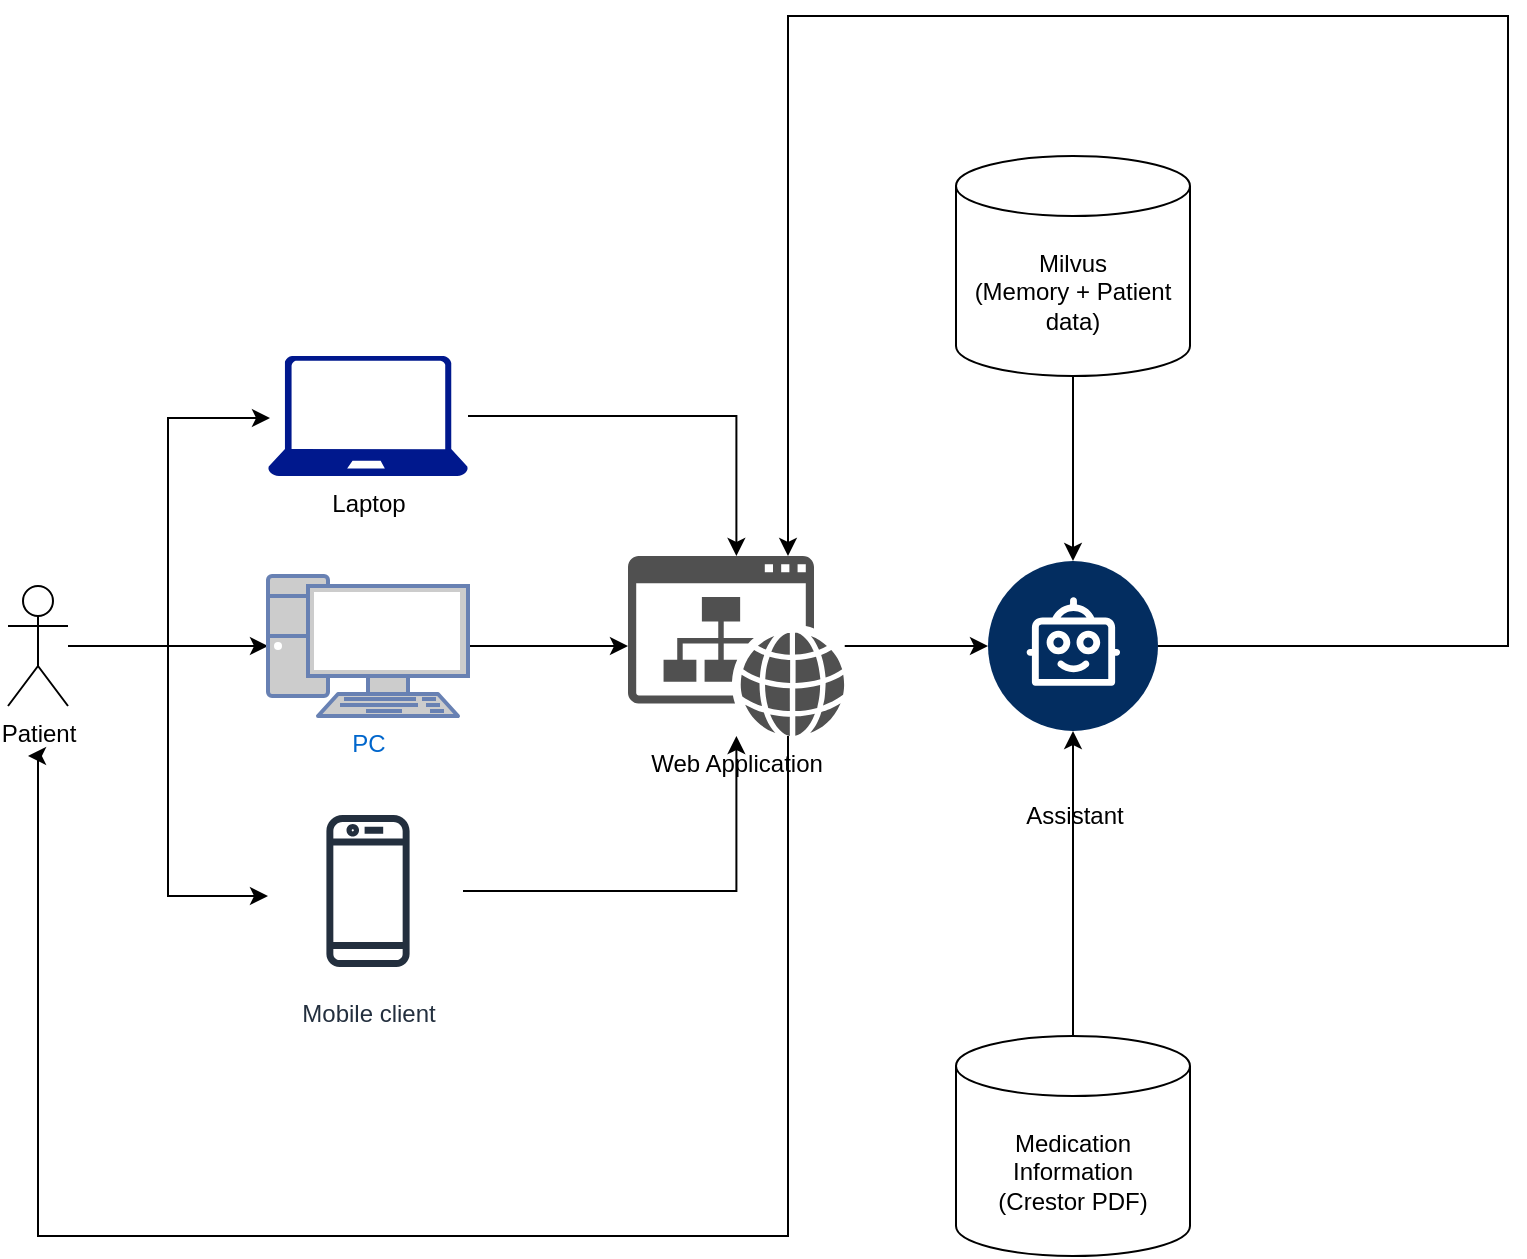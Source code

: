 <mxfile version="26.1.1">
  <diagram name="Page-1" id="NF042wQGYmmsocmXncSa">
    <mxGraphModel dx="882" dy="1199" grid="1" gridSize="10" guides="1" tooltips="1" connect="1" arrows="1" fold="1" page="1" pageScale="1" pageWidth="827" pageHeight="1169" math="0" shadow="0">
      <root>
        <mxCell id="0" />
        <mxCell id="1" parent="0" />
        <mxCell id="-gXGcIF7n_FztcwXrAgC-3" style="edgeStyle=orthogonalEdgeStyle;rounded=0;orthogonalLoop=1;jettySize=auto;html=1;" edge="1" parent="1" source="-gXGcIF7n_FztcwXrAgC-1" target="-gXGcIF7n_FztcwXrAgC-2">
          <mxGeometry relative="1" as="geometry" />
        </mxCell>
        <mxCell id="-gXGcIF7n_FztcwXrAgC-9" style="edgeStyle=orthogonalEdgeStyle;rounded=0;orthogonalLoop=1;jettySize=auto;html=1;" edge="1" parent="1" source="-gXGcIF7n_FztcwXrAgC-1">
          <mxGeometry relative="1" as="geometry">
            <mxPoint x="170" y="570" as="targetPoint" />
            <Array as="points">
              <mxPoint x="120" y="445" />
              <mxPoint x="120" y="570" />
            </Array>
          </mxGeometry>
        </mxCell>
        <mxCell id="-gXGcIF7n_FztcwXrAgC-1" value="Patient" style="shape=umlActor;verticalLabelPosition=bottom;verticalAlign=top;html=1;outlineConnect=0;" vertex="1" parent="1">
          <mxGeometry x="40" y="415" width="30" height="60" as="geometry" />
        </mxCell>
        <mxCell id="-gXGcIF7n_FztcwXrAgC-11" style="edgeStyle=orthogonalEdgeStyle;rounded=0;orthogonalLoop=1;jettySize=auto;html=1;" edge="1" parent="1" source="-gXGcIF7n_FztcwXrAgC-2" target="-gXGcIF7n_FztcwXrAgC-10">
          <mxGeometry relative="1" as="geometry" />
        </mxCell>
        <mxCell id="-gXGcIF7n_FztcwXrAgC-2" value="PC" style="fontColor=#0066CC;verticalAlign=top;verticalLabelPosition=bottom;labelPosition=center;align=center;html=1;outlineConnect=0;fillColor=#CCCCCC;strokeColor=#6881B3;gradientColor=none;gradientDirection=north;strokeWidth=2;shape=mxgraph.networks.pc;" vertex="1" parent="1">
          <mxGeometry x="170" y="410" width="100" height="70" as="geometry" />
        </mxCell>
        <mxCell id="-gXGcIF7n_FztcwXrAgC-12" style="edgeStyle=orthogonalEdgeStyle;rounded=0;orthogonalLoop=1;jettySize=auto;html=1;" edge="1" parent="1" source="-gXGcIF7n_FztcwXrAgC-5" target="-gXGcIF7n_FztcwXrAgC-10">
          <mxGeometry relative="1" as="geometry" />
        </mxCell>
        <mxCell id="-gXGcIF7n_FztcwXrAgC-5" value="Laptop" style="sketch=0;aspect=fixed;pointerEvents=1;shadow=0;dashed=0;html=1;strokeColor=none;labelPosition=center;verticalLabelPosition=bottom;verticalAlign=top;align=center;fillColor=#00188D;shape=mxgraph.azure.laptop" vertex="1" parent="1">
          <mxGeometry x="170" y="300" width="100" height="60" as="geometry" />
        </mxCell>
        <mxCell id="-gXGcIF7n_FztcwXrAgC-6" style="edgeStyle=orthogonalEdgeStyle;rounded=0;orthogonalLoop=1;jettySize=auto;html=1;entryX=0.01;entryY=0.517;entryDx=0;entryDy=0;entryPerimeter=0;" edge="1" parent="1" source="-gXGcIF7n_FztcwXrAgC-1" target="-gXGcIF7n_FztcwXrAgC-5">
          <mxGeometry relative="1" as="geometry" />
        </mxCell>
        <mxCell id="-gXGcIF7n_FztcwXrAgC-13" style="edgeStyle=orthogonalEdgeStyle;rounded=0;orthogonalLoop=1;jettySize=auto;html=1;" edge="1" parent="1" source="-gXGcIF7n_FztcwXrAgC-8" target="-gXGcIF7n_FztcwXrAgC-10">
          <mxGeometry relative="1" as="geometry" />
        </mxCell>
        <mxCell id="-gXGcIF7n_FztcwXrAgC-8" value="Mobile client" style="sketch=0;outlineConnect=0;fontColor=#232F3E;gradientColor=none;strokeColor=#232F3E;fillColor=#ffffff;dashed=0;verticalLabelPosition=bottom;verticalAlign=top;align=center;html=1;fontSize=12;fontStyle=0;aspect=fixed;shape=mxgraph.aws4.resourceIcon;resIcon=mxgraph.aws4.mobile_client;" vertex="1" parent="1">
          <mxGeometry x="172.5" y="520" width="95" height="95" as="geometry" />
        </mxCell>
        <mxCell id="-gXGcIF7n_FztcwXrAgC-14" style="edgeStyle=orthogonalEdgeStyle;rounded=0;orthogonalLoop=1;jettySize=auto;html=1;" edge="1" parent="1" source="-gXGcIF7n_FztcwXrAgC-10" target="-gXGcIF7n_FztcwXrAgC-15">
          <mxGeometry relative="1" as="geometry">
            <mxPoint x="540" y="445" as="targetPoint" />
          </mxGeometry>
        </mxCell>
        <mxCell id="-gXGcIF7n_FztcwXrAgC-10" value="&lt;div&gt;Web Application&lt;/div&gt;" style="sketch=0;pointerEvents=1;shadow=0;dashed=0;html=1;strokeColor=none;fillColor=#505050;labelPosition=center;verticalLabelPosition=bottom;verticalAlign=top;outlineConnect=0;align=center;shape=mxgraph.office.concepts.website;" vertex="1" parent="1">
          <mxGeometry x="350" y="400" width="108.37" height="90" as="geometry" />
        </mxCell>
        <mxCell id="-gXGcIF7n_FztcwXrAgC-21" style="edgeStyle=orthogonalEdgeStyle;rounded=0;orthogonalLoop=1;jettySize=auto;html=1;" edge="1" parent="1" source="-gXGcIF7n_FztcwXrAgC-15" target="-gXGcIF7n_FztcwXrAgC-10">
          <mxGeometry relative="1" as="geometry">
            <mxPoint x="800" y="160" as="targetPoint" />
            <Array as="points">
              <mxPoint x="790" y="445" />
              <mxPoint x="790" y="130" />
              <mxPoint x="430" y="130" />
            </Array>
          </mxGeometry>
        </mxCell>
        <mxCell id="-gXGcIF7n_FztcwXrAgC-15" value="Assistant" style="verticalLabelPosition=bottom;aspect=fixed;html=1;shape=mxgraph.salesforce.bots2;" vertex="1" parent="1">
          <mxGeometry x="530" y="402.5" width="85" height="85" as="geometry" />
        </mxCell>
        <mxCell id="-gXGcIF7n_FztcwXrAgC-18" style="edgeStyle=orthogonalEdgeStyle;rounded=0;orthogonalLoop=1;jettySize=auto;html=1;" edge="1" parent="1" source="-gXGcIF7n_FztcwXrAgC-17" target="-gXGcIF7n_FztcwXrAgC-15">
          <mxGeometry relative="1" as="geometry" />
        </mxCell>
        <mxCell id="-gXGcIF7n_FztcwXrAgC-17" value="Milvus&lt;br&gt;(Memory + Patient data)" style="shape=cylinder3;whiteSpace=wrap;html=1;boundedLbl=1;backgroundOutline=1;size=15;" vertex="1" parent="1">
          <mxGeometry x="514" y="200" width="117" height="110" as="geometry" />
        </mxCell>
        <mxCell id="-gXGcIF7n_FztcwXrAgC-20" style="edgeStyle=orthogonalEdgeStyle;rounded=0;orthogonalLoop=1;jettySize=auto;html=1;" edge="1" parent="1" source="-gXGcIF7n_FztcwXrAgC-19" target="-gXGcIF7n_FztcwXrAgC-15">
          <mxGeometry relative="1" as="geometry" />
        </mxCell>
        <mxCell id="-gXGcIF7n_FztcwXrAgC-19" value="Medication Information&lt;br&gt;(Crestor PDF)" style="shape=cylinder3;whiteSpace=wrap;html=1;boundedLbl=1;backgroundOutline=1;size=15;" vertex="1" parent="1">
          <mxGeometry x="514" y="640" width="117" height="110" as="geometry" />
        </mxCell>
        <mxCell id="-gXGcIF7n_FztcwXrAgC-22" style="edgeStyle=orthogonalEdgeStyle;rounded=0;orthogonalLoop=1;jettySize=auto;html=1;" edge="1" parent="1" source="-gXGcIF7n_FztcwXrAgC-10">
          <mxGeometry relative="1" as="geometry">
            <mxPoint x="50" y="500" as="targetPoint" />
            <Array as="points">
              <mxPoint x="430" y="740" />
              <mxPoint x="55" y="740" />
            </Array>
          </mxGeometry>
        </mxCell>
      </root>
    </mxGraphModel>
  </diagram>
</mxfile>

